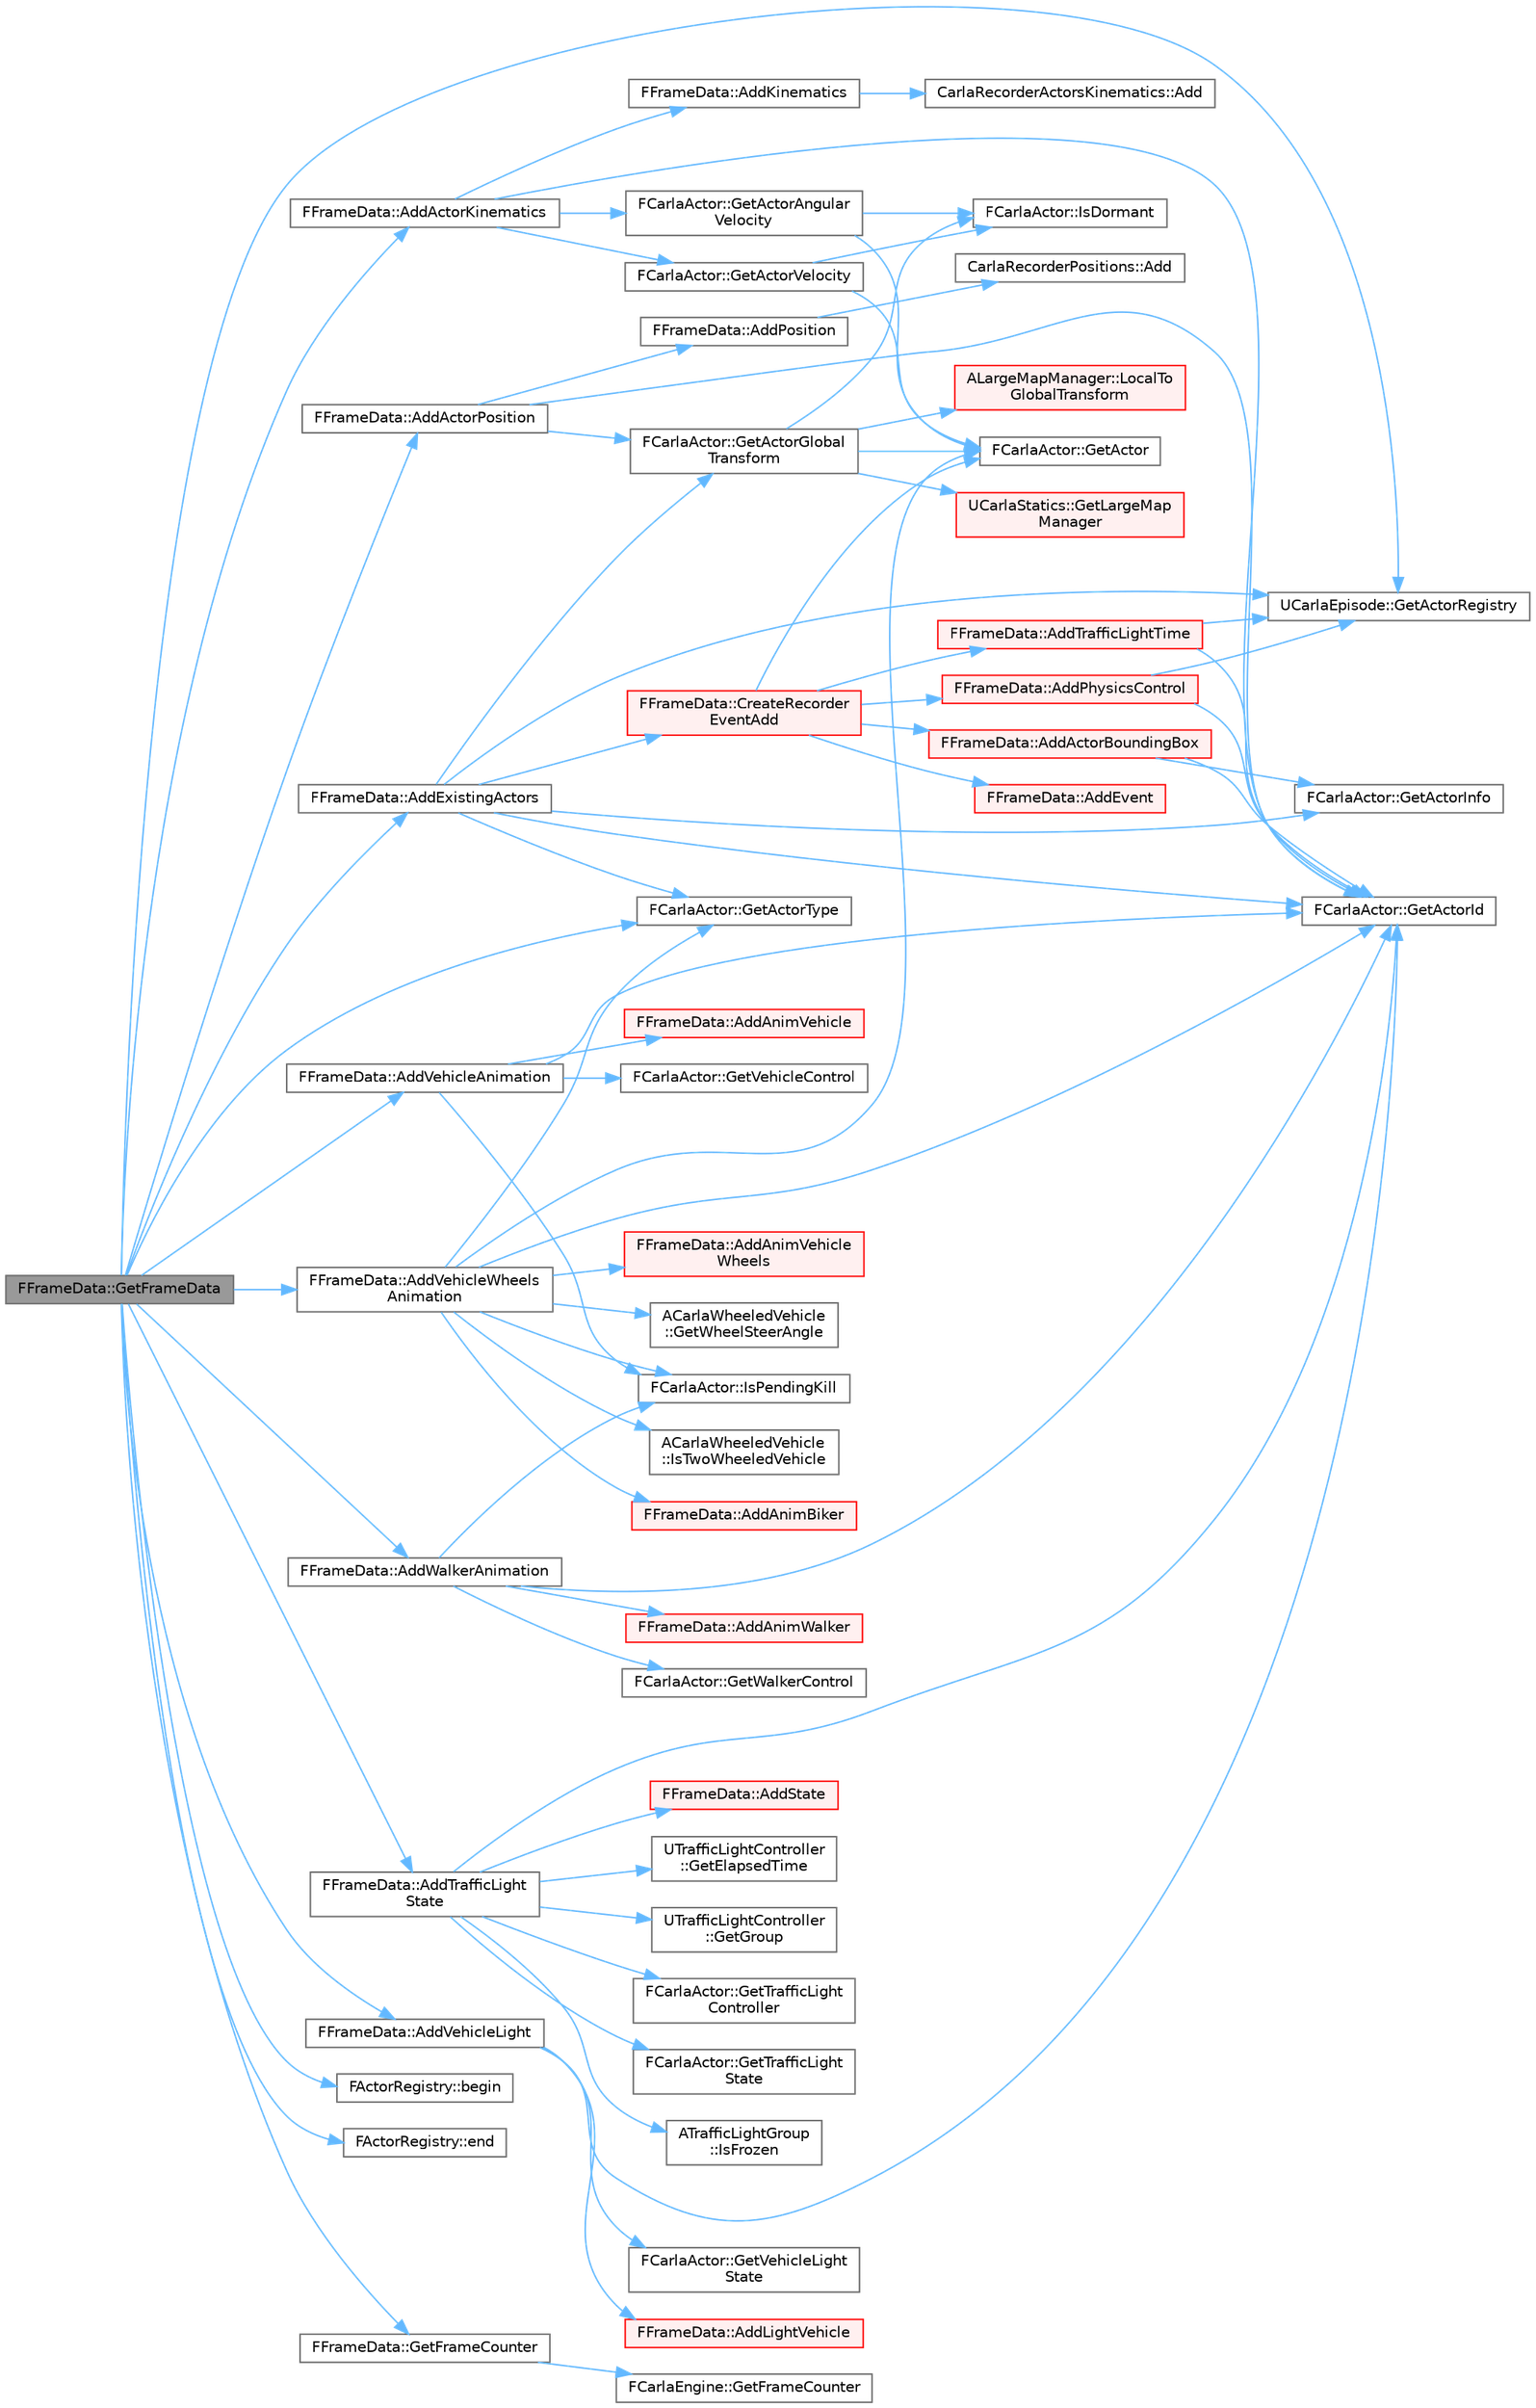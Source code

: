 digraph "FFrameData::GetFrameData"
{
 // INTERACTIVE_SVG=YES
 // LATEX_PDF_SIZE
  bgcolor="transparent";
  edge [fontname=Helvetica,fontsize=10,labelfontname=Helvetica,labelfontsize=10];
  node [fontname=Helvetica,fontsize=10,shape=box,height=0.2,width=0.4];
  rankdir="LR";
  Node1 [id="Node000001",label="FFrameData::GetFrameData",height=0.2,width=0.4,color="gray40", fillcolor="grey60", style="filled", fontcolor="black",tooltip=" "];
  Node1 -> Node2 [id="edge1_Node000001_Node000002",color="steelblue1",style="solid",tooltip=" "];
  Node2 [id="Node000002",label="FFrameData::AddActorKinematics",height=0.2,width=0.4,color="grey40", fillcolor="white", style="filled",URL="$de/db4/classFFrameData.html#aa414c2187b709351471a6f62f80df8c8",tooltip=" "];
  Node2 -> Node3 [id="edge2_Node000002_Node000003",color="steelblue1",style="solid",tooltip=" "];
  Node3 [id="Node000003",label="FFrameData::AddKinematics",height=0.2,width=0.4,color="grey40", fillcolor="white", style="filled",URL="$de/db4/classFFrameData.html#aedc35264705ca3fe57dd6bf51868017e",tooltip=" "];
  Node3 -> Node4 [id="edge3_Node000003_Node000004",color="steelblue1",style="solid",tooltip=" "];
  Node4 [id="Node000004",label="CarlaRecorderActorsKinematics::Add",height=0.2,width=0.4,color="grey40", fillcolor="white", style="filled",URL="$dc/ded/classCarlaRecorderActorsKinematics.html#abce0033ef83222c43c6790416f449c9e",tooltip=" "];
  Node2 -> Node5 [id="edge4_Node000002_Node000005",color="steelblue1",style="solid",tooltip=" "];
  Node5 [id="Node000005",label="FCarlaActor::GetActorAngular\lVelocity",height=0.2,width=0.4,color="grey40", fillcolor="white", style="filled",URL="$dc/dde/classFCarlaActor.html#a6bff2bd5ab8b9a1b66689d0cef59cc71",tooltip=" "];
  Node5 -> Node6 [id="edge5_Node000005_Node000006",color="steelblue1",style="solid",tooltip=" "];
  Node6 [id="Node000006",label="FCarlaActor::GetActor",height=0.2,width=0.4,color="grey40", fillcolor="white", style="filled",URL="$dc/dde/classFCarlaActor.html#a4d2752987e47827efd488b90053ad415",tooltip=" "];
  Node5 -> Node7 [id="edge6_Node000005_Node000007",color="steelblue1",style="solid",tooltip=" "];
  Node7 [id="Node000007",label="FCarlaActor::IsDormant",height=0.2,width=0.4,color="grey40", fillcolor="white", style="filled",URL="$dc/dde/classFCarlaActor.html#a49f76353c69e02542858ed2cf6eeb000",tooltip=" "];
  Node2 -> Node8 [id="edge7_Node000002_Node000008",color="steelblue1",style="solid",tooltip=" "];
  Node8 [id="Node000008",label="FCarlaActor::GetActorId",height=0.2,width=0.4,color="grey40", fillcolor="white", style="filled",URL="$dc/dde/classFCarlaActor.html#aca3d1a4bfcb5e0ae1974b7206933d665",tooltip=" "];
  Node2 -> Node9 [id="edge8_Node000002_Node000009",color="steelblue1",style="solid",tooltip=" "];
  Node9 [id="Node000009",label="FCarlaActor::GetActorVelocity",height=0.2,width=0.4,color="grey40", fillcolor="white", style="filled",URL="$dc/dde/classFCarlaActor.html#a88bf447f68db93e6bb544ac54eb3c4c2",tooltip=" "];
  Node9 -> Node6 [id="edge9_Node000009_Node000006",color="steelblue1",style="solid",tooltip=" "];
  Node9 -> Node7 [id="edge10_Node000009_Node000007",color="steelblue1",style="solid",tooltip=" "];
  Node1 -> Node10 [id="edge11_Node000001_Node000010",color="steelblue1",style="solid",tooltip=" "];
  Node10 [id="Node000010",label="FFrameData::AddActorPosition",height=0.2,width=0.4,color="grey40", fillcolor="white", style="filled",URL="$de/db4/classFFrameData.html#a800126fd645b244128944bab5af9acfc",tooltip=" "];
  Node10 -> Node11 [id="edge12_Node000010_Node000011",color="steelblue1",style="solid",tooltip=" "];
  Node11 [id="Node000011",label="FFrameData::AddPosition",height=0.2,width=0.4,color="grey40", fillcolor="white", style="filled",URL="$de/db4/classFFrameData.html#a9fffb438c2dbc0a90788ed45aa6ae523",tooltip=" "];
  Node11 -> Node12 [id="edge13_Node000011_Node000012",color="steelblue1",style="solid",tooltip=" "];
  Node12 [id="Node000012",label="CarlaRecorderPositions::Add",height=0.2,width=0.4,color="grey40", fillcolor="white", style="filled",URL="$da/df1/classCarlaRecorderPositions.html#a9822ea9ed08ba4a3f35306b695e0fd35",tooltip=" "];
  Node10 -> Node13 [id="edge14_Node000010_Node000013",color="steelblue1",style="solid",tooltip=" "];
  Node13 [id="Node000013",label="FCarlaActor::GetActorGlobal\lTransform",height=0.2,width=0.4,color="grey40", fillcolor="white", style="filled",URL="$dc/dde/classFCarlaActor.html#a850736f8ac70a32c1b5a1332783a7e9d",tooltip=" "];
  Node13 -> Node6 [id="edge15_Node000013_Node000006",color="steelblue1",style="solid",tooltip=" "];
  Node13 -> Node14 [id="edge16_Node000013_Node000014",color="steelblue1",style="solid",tooltip=" "];
  Node14 [id="Node000014",label="UCarlaStatics::GetLargeMap\lManager",height=0.2,width=0.4,color="red", fillcolor="#FFF0F0", style="filled",URL="$d7/d1e/classUCarlaStatics.html#a8137f56360aa59de44591fce99608dc4",tooltip=" "];
  Node13 -> Node7 [id="edge17_Node000013_Node000007",color="steelblue1",style="solid",tooltip=" "];
  Node13 -> Node17 [id="edge18_Node000013_Node000017",color="steelblue1",style="solid",tooltip=" "];
  Node17 [id="Node000017",label="ALargeMapManager::LocalTo\lGlobalTransform",height=0.2,width=0.4,color="red", fillcolor="#FFF0F0", style="filled",URL="$d9/d4b/classALargeMapManager.html#a6b89f53b4415151abe996440e008475d",tooltip=" "];
  Node10 -> Node8 [id="edge19_Node000010_Node000008",color="steelblue1",style="solid",tooltip=" "];
  Node1 -> Node19 [id="edge20_Node000001_Node000019",color="steelblue1",style="solid",tooltip=" "];
  Node19 [id="Node000019",label="FFrameData::AddExistingActors",height=0.2,width=0.4,color="grey40", fillcolor="white", style="filled",URL="$de/db4/classFFrameData.html#a2f68334284edda61421273395e9bb325",tooltip=" "];
  Node19 -> Node20 [id="edge21_Node000019_Node000020",color="steelblue1",style="solid",tooltip=" "];
  Node20 [id="Node000020",label="FFrameData::CreateRecorder\lEventAdd",height=0.2,width=0.4,color="red", fillcolor="#FFF0F0", style="filled",URL="$de/db4/classFFrameData.html#ac9ea347eb7ec4a3ff72a346849ecd0ba",tooltip=" "];
  Node20 -> Node21 [id="edge22_Node000020_Node000021",color="steelblue1",style="solid",tooltip=" "];
  Node21 [id="Node000021",label="FFrameData::AddActorBoundingBox",height=0.2,width=0.4,color="red", fillcolor="#FFF0F0", style="filled",URL="$de/db4/classFFrameData.html#a2371ea81faf755f9ae6a34dcbc967e1a",tooltip=" "];
  Node21 -> Node8 [id="edge23_Node000021_Node000008",color="steelblue1",style="solid",tooltip=" "];
  Node21 -> Node24 [id="edge24_Node000021_Node000024",color="steelblue1",style="solid",tooltip=" "];
  Node24 [id="Node000024",label="FCarlaActor::GetActorInfo",height=0.2,width=0.4,color="grey40", fillcolor="white", style="filled",URL="$dc/dde/classFCarlaActor.html#ac9a28cdf1b57b3bf280270d40f53359a",tooltip=" "];
  Node20 -> Node25 [id="edge25_Node000020_Node000025",color="steelblue1",style="solid",tooltip=" "];
  Node25 [id="Node000025",label="FFrameData::AddEvent",height=0.2,width=0.4,color="red", fillcolor="#FFF0F0", style="filled",URL="$de/db4/classFFrameData.html#abedeefcb464f1f161fd66cb9082d67bb",tooltip=" "];
  Node20 -> Node27 [id="edge26_Node000020_Node000027",color="steelblue1",style="solid",tooltip=" "];
  Node27 [id="Node000027",label="FFrameData::AddPhysicsControl",height=0.2,width=0.4,color="red", fillcolor="#FFF0F0", style="filled",URL="$de/db4/classFFrameData.html#a0825fa552b4a729068b294a2fa46141b",tooltip=" "];
  Node27 -> Node8 [id="edge27_Node000027_Node000008",color="steelblue1",style="solid",tooltip=" "];
  Node27 -> Node30 [id="edge28_Node000027_Node000030",color="steelblue1",style="solid",tooltip=" "];
  Node30 [id="Node000030",label="UCarlaEpisode::GetActorRegistry",height=0.2,width=0.4,color="grey40", fillcolor="white", style="filled",URL="$dc/d84/classUCarlaEpisode.html#acd82b87ea8d4e7d815922614e6e245ef",tooltip=" "];
  Node20 -> Node31 [id="edge29_Node000020_Node000031",color="steelblue1",style="solid",tooltip=" "];
  Node31 [id="Node000031",label="FFrameData::AddTrafficLightTime",height=0.2,width=0.4,color="red", fillcolor="#FFF0F0", style="filled",URL="$de/db4/classFFrameData.html#a9c11651a2824b177f9036fb10da7c390",tooltip=" "];
  Node31 -> Node8 [id="edge30_Node000031_Node000008",color="steelblue1",style="solid",tooltip=" "];
  Node31 -> Node30 [id="edge31_Node000031_Node000030",color="steelblue1",style="solid",tooltip=" "];
  Node20 -> Node6 [id="edge32_Node000020_Node000006",color="steelblue1",style="solid",tooltip=" "];
  Node19 -> Node13 [id="edge33_Node000019_Node000013",color="steelblue1",style="solid",tooltip=" "];
  Node19 -> Node8 [id="edge34_Node000019_Node000008",color="steelblue1",style="solid",tooltip=" "];
  Node19 -> Node24 [id="edge35_Node000019_Node000024",color="steelblue1",style="solid",tooltip=" "];
  Node19 -> Node30 [id="edge36_Node000019_Node000030",color="steelblue1",style="solid",tooltip=" "];
  Node19 -> Node38 [id="edge37_Node000019_Node000038",color="steelblue1",style="solid",tooltip=" "];
  Node38 [id="Node000038",label="FCarlaActor::GetActorType",height=0.2,width=0.4,color="grey40", fillcolor="white", style="filled",URL="$dc/dde/classFCarlaActor.html#a31ab39eb2088af21d9c85c47424f56b4",tooltip=" "];
  Node1 -> Node39 [id="edge38_Node000001_Node000039",color="steelblue1",style="solid",tooltip=" "];
  Node39 [id="Node000039",label="FFrameData::AddTrafficLight\lState",height=0.2,width=0.4,color="grey40", fillcolor="white", style="filled",URL="$de/db4/classFFrameData.html#af1cb1a1751af8708255aeecfa9918045",tooltip=" "];
  Node39 -> Node40 [id="edge39_Node000039_Node000040",color="steelblue1",style="solid",tooltip=" "];
  Node40 [id="Node000040",label="FFrameData::AddState",height=0.2,width=0.4,color="red", fillcolor="#FFF0F0", style="filled",URL="$de/db4/classFFrameData.html#a5a5572bbf0cb1b20dd71e6fb366383c2",tooltip=" "];
  Node39 -> Node8 [id="edge40_Node000039_Node000008",color="steelblue1",style="solid",tooltip=" "];
  Node39 -> Node42 [id="edge41_Node000039_Node000042",color="steelblue1",style="solid",tooltip=" "];
  Node42 [id="Node000042",label="UTrafficLightController\l::GetElapsedTime",height=0.2,width=0.4,color="grey40", fillcolor="white", style="filled",URL="$d3/d08/classUTrafficLightController.html#afcaadc5227e503d30cf7bb67fb4d1d01",tooltip=" "];
  Node39 -> Node43 [id="edge42_Node000039_Node000043",color="steelblue1",style="solid",tooltip=" "];
  Node43 [id="Node000043",label="UTrafficLightController\l::GetGroup",height=0.2,width=0.4,color="grey40", fillcolor="white", style="filled",URL="$d3/d08/classUTrafficLightController.html#ada2e5b20781db6a878b9fb523ab2749c",tooltip=" "];
  Node39 -> Node44 [id="edge43_Node000039_Node000044",color="steelblue1",style="solid",tooltip=" "];
  Node44 [id="Node000044",label="FCarlaActor::GetTrafficLight\lController",height=0.2,width=0.4,color="grey40", fillcolor="white", style="filled",URL="$dc/dde/classFCarlaActor.html#abbefc674852620d7f53b64d4c95d95d2",tooltip=" "];
  Node39 -> Node45 [id="edge44_Node000039_Node000045",color="steelblue1",style="solid",tooltip=" "];
  Node45 [id="Node000045",label="FCarlaActor::GetTrafficLight\lState",height=0.2,width=0.4,color="grey40", fillcolor="white", style="filled",URL="$dc/dde/classFCarlaActor.html#aac4f3790efd7d33850ecfbcb8cbc0baf",tooltip=" "];
  Node39 -> Node46 [id="edge45_Node000039_Node000046",color="steelblue1",style="solid",tooltip=" "];
  Node46 [id="Node000046",label="ATrafficLightGroup\l::IsFrozen",height=0.2,width=0.4,color="grey40", fillcolor="white", style="filled",URL="$dd/d12/classATrafficLightGroup.html#a77400d3690bd653b99119723be9e53c8",tooltip=" "];
  Node1 -> Node47 [id="edge46_Node000001_Node000047",color="steelblue1",style="solid",tooltip=" "];
  Node47 [id="Node000047",label="FFrameData::AddVehicleAnimation",height=0.2,width=0.4,color="grey40", fillcolor="white", style="filled",URL="$de/db4/classFFrameData.html#a5f5d2e536798d5e505749766112d6342",tooltip=" "];
  Node47 -> Node48 [id="edge47_Node000047_Node000048",color="steelblue1",style="solid",tooltip=" "];
  Node48 [id="Node000048",label="FFrameData::AddAnimVehicle",height=0.2,width=0.4,color="red", fillcolor="#FFF0F0", style="filled",URL="$de/db4/classFFrameData.html#a0968375c2cbc8c3c287f2d33e7e57de4",tooltip=" "];
  Node47 -> Node8 [id="edge48_Node000047_Node000008",color="steelblue1",style="solid",tooltip=" "];
  Node47 -> Node50 [id="edge49_Node000047_Node000050",color="steelblue1",style="solid",tooltip=" "];
  Node50 [id="Node000050",label="FCarlaActor::GetVehicleControl",height=0.2,width=0.4,color="grey40", fillcolor="white", style="filled",URL="$dc/dde/classFCarlaActor.html#a905eef6b905063651beb035c6693a2cb",tooltip=" "];
  Node47 -> Node51 [id="edge50_Node000047_Node000051",color="steelblue1",style="solid",tooltip=" "];
  Node51 [id="Node000051",label="FCarlaActor::IsPendingKill",height=0.2,width=0.4,color="grey40", fillcolor="white", style="filled",URL="$dc/dde/classFCarlaActor.html#a98149256f8d8b4558994e2d671d73b9a",tooltip=" "];
  Node1 -> Node52 [id="edge51_Node000001_Node000052",color="steelblue1",style="solid",tooltip=" "];
  Node52 [id="Node000052",label="FFrameData::AddVehicleLight",height=0.2,width=0.4,color="grey40", fillcolor="white", style="filled",URL="$de/db4/classFFrameData.html#a6647f23cd64de2599ed5e31d2c04235b",tooltip=" "];
  Node52 -> Node53 [id="edge52_Node000052_Node000053",color="steelblue1",style="solid",tooltip=" "];
  Node53 [id="Node000053",label="FFrameData::AddLightVehicle",height=0.2,width=0.4,color="red", fillcolor="#FFF0F0", style="filled",URL="$de/db4/classFFrameData.html#a5dc98f72b028d56b437728dc5040ba36",tooltip=" "];
  Node52 -> Node8 [id="edge53_Node000052_Node000008",color="steelblue1",style="solid",tooltip=" "];
  Node52 -> Node55 [id="edge54_Node000052_Node000055",color="steelblue1",style="solid",tooltip=" "];
  Node55 [id="Node000055",label="FCarlaActor::GetVehicleLight\lState",height=0.2,width=0.4,color="grey40", fillcolor="white", style="filled",URL="$dc/dde/classFCarlaActor.html#a83bd505a259f4008d96503a9ec6e4e63",tooltip=" "];
  Node1 -> Node56 [id="edge55_Node000001_Node000056",color="steelblue1",style="solid",tooltip=" "];
  Node56 [id="Node000056",label="FFrameData::AddVehicleWheels\lAnimation",height=0.2,width=0.4,color="grey40", fillcolor="white", style="filled",URL="$de/db4/classFFrameData.html#a4b746433bc48707916f2dd4424fa5adb",tooltip=" "];
  Node56 -> Node57 [id="edge56_Node000056_Node000057",color="steelblue1",style="solid",tooltip=" "];
  Node57 [id="Node000057",label="FFrameData::AddAnimBiker",height=0.2,width=0.4,color="red", fillcolor="#FFF0F0", style="filled",URL="$de/db4/classFFrameData.html#a3298f337e68ddd4be6a2e9a38263230c",tooltip=" "];
  Node56 -> Node59 [id="edge57_Node000056_Node000059",color="steelblue1",style="solid",tooltip=" "];
  Node59 [id="Node000059",label="FFrameData::AddAnimVehicle\lWheels",height=0.2,width=0.4,color="red", fillcolor="#FFF0F0", style="filled",URL="$de/db4/classFFrameData.html#ab2f6c1ae16eb1d43c54346c993a3fba4",tooltip=" "];
  Node56 -> Node6 [id="edge58_Node000056_Node000006",color="steelblue1",style="solid",tooltip=" "];
  Node56 -> Node8 [id="edge59_Node000056_Node000008",color="steelblue1",style="solid",tooltip=" "];
  Node56 -> Node38 [id="edge60_Node000056_Node000038",color="steelblue1",style="solid",tooltip=" "];
  Node56 -> Node61 [id="edge61_Node000056_Node000061",color="steelblue1",style="solid",tooltip=" "];
  Node61 [id="Node000061",label="ACarlaWheeledVehicle\l::GetWheelSteerAngle",height=0.2,width=0.4,color="grey40", fillcolor="white", style="filled",URL="$d5/d70/classACarlaWheeledVehicle.html#a33fedd819175b0d09a7c068c1e13f6fc",tooltip=" "];
  Node56 -> Node51 [id="edge62_Node000056_Node000051",color="steelblue1",style="solid",tooltip=" "];
  Node56 -> Node62 [id="edge63_Node000056_Node000062",color="steelblue1",style="solid",tooltip=" "];
  Node62 [id="Node000062",label="ACarlaWheeledVehicle\l::IsTwoWheeledVehicle",height=0.2,width=0.4,color="grey40", fillcolor="white", style="filled",URL="$d5/d70/classACarlaWheeledVehicle.html#a1a14797d457e94cbed68571fc8c914bb",tooltip=" "];
  Node1 -> Node63 [id="edge64_Node000001_Node000063",color="steelblue1",style="solid",tooltip=" "];
  Node63 [id="Node000063",label="FFrameData::AddWalkerAnimation",height=0.2,width=0.4,color="grey40", fillcolor="white", style="filled",URL="$de/db4/classFFrameData.html#a8846d260f27ad4e042108b1ad8048ddf",tooltip=" "];
  Node63 -> Node64 [id="edge65_Node000063_Node000064",color="steelblue1",style="solid",tooltip=" "];
  Node64 [id="Node000064",label="FFrameData::AddAnimWalker",height=0.2,width=0.4,color="red", fillcolor="#FFF0F0", style="filled",URL="$de/db4/classFFrameData.html#aeb827f2d7c71b58ff89540cb12062bf9",tooltip=" "];
  Node63 -> Node8 [id="edge66_Node000063_Node000008",color="steelblue1",style="solid",tooltip=" "];
  Node63 -> Node66 [id="edge67_Node000063_Node000066",color="steelblue1",style="solid",tooltip=" "];
  Node66 [id="Node000066",label="FCarlaActor::GetWalkerControl",height=0.2,width=0.4,color="grey40", fillcolor="white", style="filled",URL="$dc/dde/classFCarlaActor.html#ac19c123c5bfcf557fffe5eac80905ffc",tooltip=" "];
  Node63 -> Node51 [id="edge68_Node000063_Node000051",color="steelblue1",style="solid",tooltip=" "];
  Node1 -> Node67 [id="edge69_Node000001_Node000067",color="steelblue1",style="solid",tooltip=" "];
  Node67 [id="Node000067",label="FActorRegistry::begin",height=0.2,width=0.4,color="grey40", fillcolor="white", style="filled",URL="$df/db5/classFActorRegistry.html#a508c75b527763f59e6a2345553e9fd69",tooltip=" "];
  Node1 -> Node68 [id="edge70_Node000001_Node000068",color="steelblue1",style="solid",tooltip=" "];
  Node68 [id="Node000068",label="FActorRegistry::end",height=0.2,width=0.4,color="grey40", fillcolor="white", style="filled",URL="$df/db5/classFActorRegistry.html#ae7f8a317634734568769d6369349dd51",tooltip=" "];
  Node1 -> Node30 [id="edge71_Node000001_Node000030",color="steelblue1",style="solid",tooltip=" "];
  Node1 -> Node38 [id="edge72_Node000001_Node000038",color="steelblue1",style="solid",tooltip=" "];
  Node1 -> Node69 [id="edge73_Node000001_Node000069",color="steelblue1",style="solid",tooltip=" "];
  Node69 [id="Node000069",label="FFrameData::GetFrameCounter",height=0.2,width=0.4,color="grey40", fillcolor="white", style="filled",URL="$de/db4/classFFrameData.html#ac87d62116370ca1902d6b5f89aae2694",tooltip=" "];
  Node69 -> Node70 [id="edge74_Node000069_Node000070",color="steelblue1",style="solid",tooltip=" "];
  Node70 [id="Node000070",label="FCarlaEngine::GetFrameCounter",height=0.2,width=0.4,color="grey40", fillcolor="white", style="filled",URL="$dc/d49/classFCarlaEngine.html#a2b0720522df3521eb48575585568dfe1",tooltip=" "];
}

